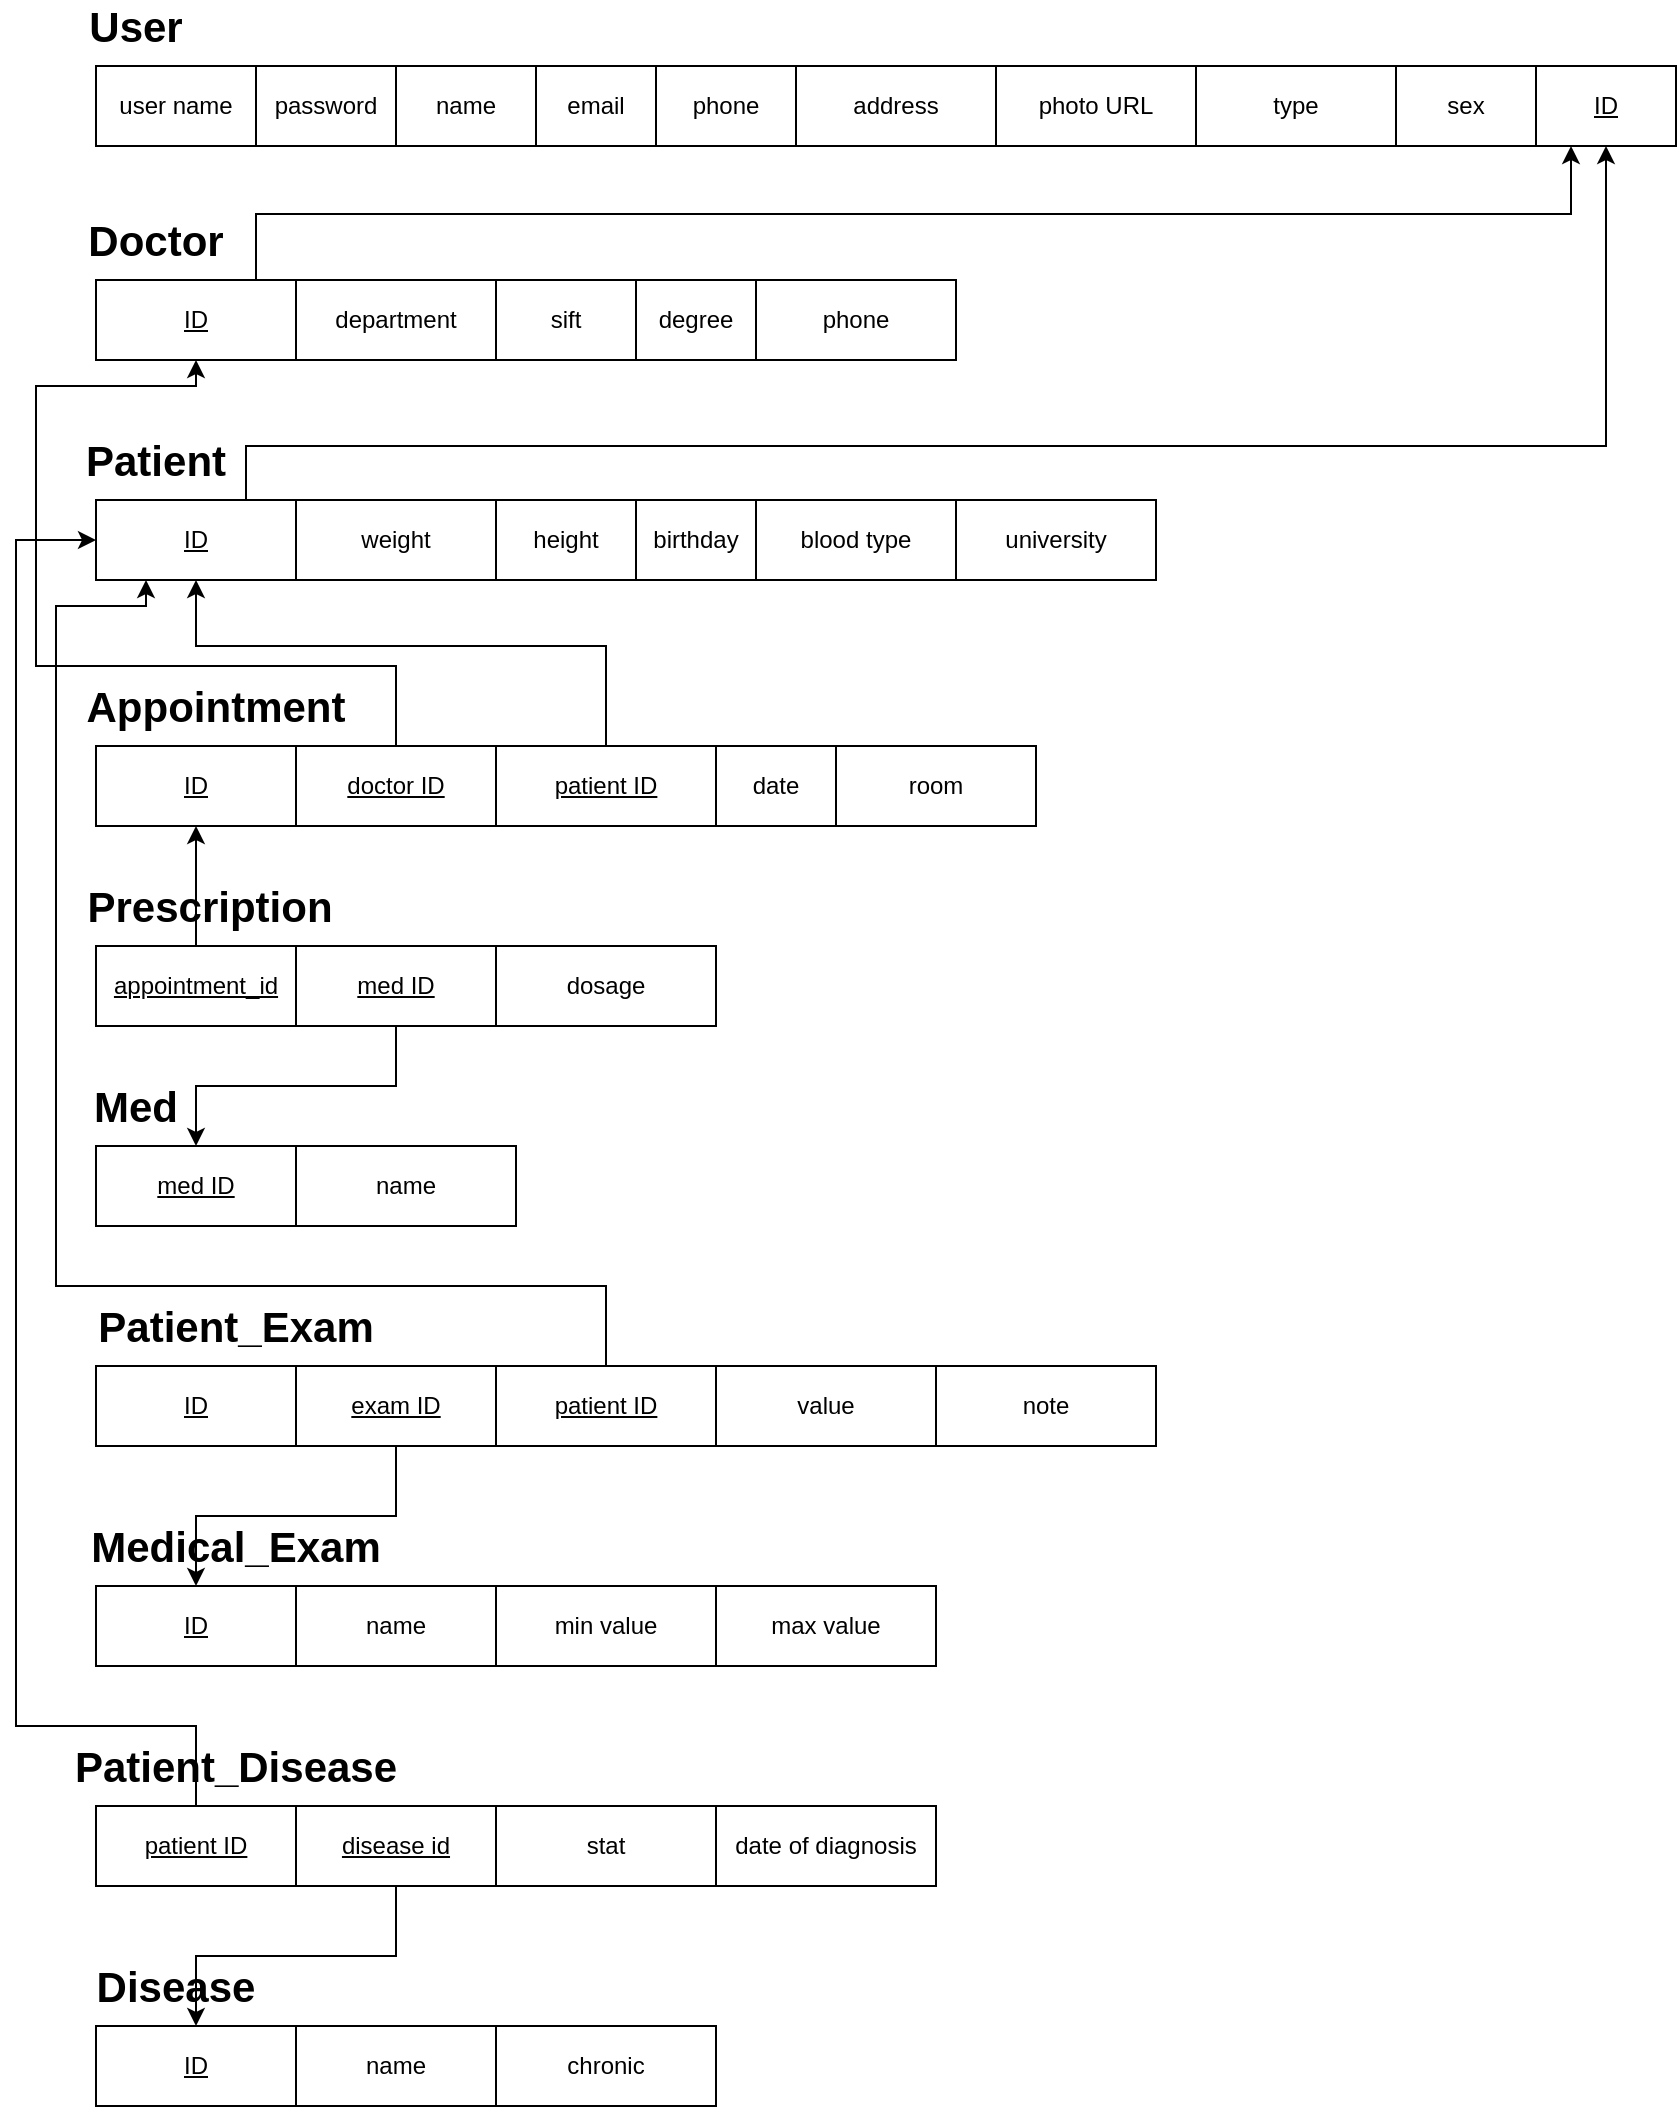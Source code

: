 <mxfile version="12.6.5" type="device"><diagram id="-kRyUf3ddAmx3tLAjkPr" name="Page-1"><mxGraphModel dx="1702" dy="534" grid="1" gridSize="10" guides="1" tooltips="1" connect="1" arrows="1" fold="1" page="1" pageScale="1" pageWidth="850" pageHeight="1100" math="0" shadow="0"><root><mxCell id="0"/><mxCell id="1" parent="0"/><mxCell id="xDuOd1kkshPUoi2rOFX1-1" value="user name" style="whiteSpace=wrap;html=1;align=center;" vertex="1" parent="1"><mxGeometry x="40" y="40" width="80" height="40" as="geometry"/></mxCell><mxCell id="xDuOd1kkshPUoi2rOFX1-2" value="password" style="whiteSpace=wrap;html=1;align=center;" vertex="1" parent="1"><mxGeometry x="120" y="40" width="70" height="40" as="geometry"/></mxCell><mxCell id="xDuOd1kkshPUoi2rOFX1-5" value="User" style="text;html=1;strokeColor=none;fillColor=none;align=center;verticalAlign=middle;whiteSpace=wrap;rounded=0;strokeWidth=1;fontSize=21;fontStyle=1" vertex="1" parent="1"><mxGeometry x="40" y="10" width="40" height="20" as="geometry"/></mxCell><mxCell id="xDuOd1kkshPUoi2rOFX1-6" value="name" style="whiteSpace=wrap;html=1;align=center;" vertex="1" parent="1"><mxGeometry x="190" y="40" width="70" height="40" as="geometry"/></mxCell><mxCell id="xDuOd1kkshPUoi2rOFX1-7" value="email" style="whiteSpace=wrap;html=1;align=center;" vertex="1" parent="1"><mxGeometry x="260" y="40" width="60" height="40" as="geometry"/></mxCell><mxCell id="xDuOd1kkshPUoi2rOFX1-8" value="phone" style="whiteSpace=wrap;html=1;align=center;" vertex="1" parent="1"><mxGeometry x="320" y="40" width="70" height="40" as="geometry"/></mxCell><mxCell id="xDuOd1kkshPUoi2rOFX1-9" value="address" style="whiteSpace=wrap;html=1;align=center;" vertex="1" parent="1"><mxGeometry x="390" y="40" width="100" height="40" as="geometry"/></mxCell><mxCell id="xDuOd1kkshPUoi2rOFX1-10" value="photo URL" style="whiteSpace=wrap;html=1;align=center;" vertex="1" parent="1"><mxGeometry x="490" y="40" width="100" height="40" as="geometry"/></mxCell><mxCell id="xDuOd1kkshPUoi2rOFX1-11" value="type" style="whiteSpace=wrap;html=1;align=center;" vertex="1" parent="1"><mxGeometry x="590" y="40" width="100" height="40" as="geometry"/></mxCell><mxCell id="xDuOd1kkshPUoi2rOFX1-12" value="sex" style="whiteSpace=wrap;html=1;align=center;" vertex="1" parent="1"><mxGeometry x="690" y="40" width="70" height="40" as="geometry"/></mxCell><mxCell id="xDuOd1kkshPUoi2rOFX1-26" style="edgeStyle=orthogonalEdgeStyle;rounded=0;orthogonalLoop=1;jettySize=auto;html=1;exitX=0.5;exitY=0;exitDx=0;exitDy=0;entryX=0.25;entryY=1;entryDx=0;entryDy=0;fontSize=21;" edge="1" parent="1" source="xDuOd1kkshPUoi2rOFX1-15" target="xDuOd1kkshPUoi2rOFX1-25"><mxGeometry relative="1" as="geometry"><Array as="points"><mxPoint x="120" y="147"/><mxPoint x="120" y="114"/><mxPoint x="778" y="114"/></Array></mxGeometry></mxCell><mxCell id="xDuOd1kkshPUoi2rOFX1-15" value="ID" style="whiteSpace=wrap;html=1;align=center;fontStyle=4" vertex="1" parent="1"><mxGeometry x="40" y="147" width="100" height="40" as="geometry"/></mxCell><mxCell id="xDuOd1kkshPUoi2rOFX1-16" value="department" style="whiteSpace=wrap;html=1;align=center;" vertex="1" parent="1"><mxGeometry x="140" y="147" width="100" height="40" as="geometry"/></mxCell><mxCell id="xDuOd1kkshPUoi2rOFX1-17" value="Doctor" style="text;html=1;strokeColor=none;fillColor=none;align=center;verticalAlign=middle;whiteSpace=wrap;rounded=0;strokeWidth=1;fontSize=21;fontStyle=1" vertex="1" parent="1"><mxGeometry x="50" y="117" width="40" height="20" as="geometry"/></mxCell><mxCell id="xDuOd1kkshPUoi2rOFX1-18" value="sift" style="whiteSpace=wrap;html=1;align=center;" vertex="1" parent="1"><mxGeometry x="240" y="147" width="70" height="40" as="geometry"/></mxCell><mxCell id="xDuOd1kkshPUoi2rOFX1-19" value="degree" style="whiteSpace=wrap;html=1;align=center;" vertex="1" parent="1"><mxGeometry x="310" y="147" width="60" height="40" as="geometry"/></mxCell><mxCell id="xDuOd1kkshPUoi2rOFX1-20" value="phone" style="whiteSpace=wrap;html=1;align=center;" vertex="1" parent="1"><mxGeometry x="370" y="147" width="100" height="40" as="geometry"/></mxCell><mxCell id="xDuOd1kkshPUoi2rOFX1-25" value="&lt;u&gt;ID&lt;/u&gt;" style="whiteSpace=wrap;html=1;align=center;" vertex="1" parent="1"><mxGeometry x="760" y="40" width="70" height="40" as="geometry"/></mxCell><mxCell id="xDuOd1kkshPUoi2rOFX1-33" style="edgeStyle=orthogonalEdgeStyle;rounded=0;orthogonalLoop=1;jettySize=auto;html=1;exitX=0.75;exitY=0;exitDx=0;exitDy=0;entryX=0.5;entryY=1;entryDx=0;entryDy=0;fontSize=21;" edge="1" parent="1" source="xDuOd1kkshPUoi2rOFX1-27" target="xDuOd1kkshPUoi2rOFX1-25"><mxGeometry relative="1" as="geometry"><Array as="points"><mxPoint x="115" y="230"/><mxPoint x="795" y="230"/></Array></mxGeometry></mxCell><mxCell id="xDuOd1kkshPUoi2rOFX1-27" value="ID" style="whiteSpace=wrap;html=1;align=center;fontStyle=4" vertex="1" parent="1"><mxGeometry x="40" y="257" width="100" height="40" as="geometry"/></mxCell><mxCell id="xDuOd1kkshPUoi2rOFX1-28" value="weight" style="whiteSpace=wrap;html=1;align=center;" vertex="1" parent="1"><mxGeometry x="140" y="257" width="100" height="40" as="geometry"/></mxCell><mxCell id="xDuOd1kkshPUoi2rOFX1-29" value="Patient" style="text;html=1;strokeColor=none;fillColor=none;align=center;verticalAlign=middle;whiteSpace=wrap;rounded=0;strokeWidth=1;fontSize=21;fontStyle=1" vertex="1" parent="1"><mxGeometry x="50" y="227" width="40" height="20" as="geometry"/></mxCell><mxCell id="xDuOd1kkshPUoi2rOFX1-30" value="height" style="whiteSpace=wrap;html=1;align=center;" vertex="1" parent="1"><mxGeometry x="240" y="257" width="70" height="40" as="geometry"/></mxCell><mxCell id="xDuOd1kkshPUoi2rOFX1-31" value="birthday" style="whiteSpace=wrap;html=1;align=center;" vertex="1" parent="1"><mxGeometry x="310" y="257" width="60" height="40" as="geometry"/></mxCell><mxCell id="xDuOd1kkshPUoi2rOFX1-32" value="blood type" style="whiteSpace=wrap;html=1;align=center;" vertex="1" parent="1"><mxGeometry x="370" y="257" width="100" height="40" as="geometry"/></mxCell><mxCell id="xDuOd1kkshPUoi2rOFX1-34" value="ID" style="whiteSpace=wrap;html=1;align=center;fontStyle=4" vertex="1" parent="1"><mxGeometry x="40" y="380" width="100" height="40" as="geometry"/></mxCell><mxCell id="xDuOd1kkshPUoi2rOFX1-43" style="edgeStyle=orthogonalEdgeStyle;rounded=0;orthogonalLoop=1;jettySize=auto;html=1;exitX=0.5;exitY=0;exitDx=0;exitDy=0;entryX=0.5;entryY=1;entryDx=0;entryDy=0;fontSize=21;" edge="1" parent="1" source="xDuOd1kkshPUoi2rOFX1-35" target="xDuOd1kkshPUoi2rOFX1-15"><mxGeometry relative="1" as="geometry"><Array as="points"><mxPoint x="190" y="340"/><mxPoint x="10" y="340"/><mxPoint x="10" y="200"/><mxPoint x="90" y="200"/></Array></mxGeometry></mxCell><mxCell id="xDuOd1kkshPUoi2rOFX1-35" value="doctor ID" style="whiteSpace=wrap;html=1;align=center;fontStyle=4" vertex="1" parent="1"><mxGeometry x="140" y="380" width="100" height="40" as="geometry"/></mxCell><mxCell id="xDuOd1kkshPUoi2rOFX1-36" value="Appointment" style="text;html=1;strokeColor=none;fillColor=none;align=center;verticalAlign=middle;whiteSpace=wrap;rounded=0;strokeWidth=1;fontSize=21;fontStyle=1" vertex="1" parent="1"><mxGeometry x="80" y="350" width="40" height="20" as="geometry"/></mxCell><mxCell id="xDuOd1kkshPUoi2rOFX1-44" style="edgeStyle=orthogonalEdgeStyle;rounded=0;orthogonalLoop=1;jettySize=auto;html=1;exitX=0.5;exitY=0;exitDx=0;exitDy=0;entryX=0.5;entryY=1;entryDx=0;entryDy=0;fontSize=21;" edge="1" parent="1" source="xDuOd1kkshPUoi2rOFX1-37" target="xDuOd1kkshPUoi2rOFX1-27"><mxGeometry relative="1" as="geometry"><Array as="points"><mxPoint x="295" y="330"/><mxPoint x="90" y="330"/></Array></mxGeometry></mxCell><mxCell id="xDuOd1kkshPUoi2rOFX1-37" value="patient ID" style="whiteSpace=wrap;html=1;align=center;fontStyle=4" vertex="1" parent="1"><mxGeometry x="240" y="380" width="110" height="40" as="geometry"/></mxCell><mxCell id="xDuOd1kkshPUoi2rOFX1-38" value="date" style="whiteSpace=wrap;html=1;align=center;" vertex="1" parent="1"><mxGeometry x="350" y="380" width="60" height="40" as="geometry"/></mxCell><mxCell id="xDuOd1kkshPUoi2rOFX1-39" value="room" style="whiteSpace=wrap;html=1;align=center;" vertex="1" parent="1"><mxGeometry x="410" y="380" width="100" height="40" as="geometry"/></mxCell><mxCell id="xDuOd1kkshPUoi2rOFX1-40" value="university" style="whiteSpace=wrap;html=1;align=center;" vertex="1" parent="1"><mxGeometry x="470" y="257" width="100" height="40" as="geometry"/></mxCell><mxCell id="xDuOd1kkshPUoi2rOFX1-51" style="edgeStyle=orthogonalEdgeStyle;rounded=0;orthogonalLoop=1;jettySize=auto;html=1;exitX=0.5;exitY=0;exitDx=0;exitDy=0;entryX=0.5;entryY=1;entryDx=0;entryDy=0;fontSize=21;" edge="1" parent="1" source="xDuOd1kkshPUoi2rOFX1-45" target="xDuOd1kkshPUoi2rOFX1-34"><mxGeometry relative="1" as="geometry"/></mxCell><mxCell id="xDuOd1kkshPUoi2rOFX1-45" value="appointment_id" style="whiteSpace=wrap;html=1;align=center;fontStyle=4" vertex="1" parent="1"><mxGeometry x="40" y="480" width="100" height="40" as="geometry"/></mxCell><mxCell id="xDuOd1kkshPUoi2rOFX1-56" style="edgeStyle=orthogonalEdgeStyle;rounded=0;orthogonalLoop=1;jettySize=auto;html=1;exitX=0.5;exitY=1;exitDx=0;exitDy=0;entryX=0.5;entryY=0;entryDx=0;entryDy=0;fontSize=21;" edge="1" parent="1" source="xDuOd1kkshPUoi2rOFX1-46" target="xDuOd1kkshPUoi2rOFX1-53"><mxGeometry relative="1" as="geometry"/></mxCell><mxCell id="xDuOd1kkshPUoi2rOFX1-46" value="med ID" style="whiteSpace=wrap;html=1;align=center;fontStyle=4" vertex="1" parent="1"><mxGeometry x="140" y="480" width="100" height="40" as="geometry"/></mxCell><mxCell id="xDuOd1kkshPUoi2rOFX1-47" value="Prescription" style="text;html=1;strokeColor=none;fillColor=none;align=center;verticalAlign=middle;whiteSpace=wrap;rounded=0;strokeWidth=1;fontSize=21;fontStyle=1" vertex="1" parent="1"><mxGeometry x="77" y="450" width="40" height="20" as="geometry"/></mxCell><mxCell id="xDuOd1kkshPUoi2rOFX1-48" value="dosage" style="whiteSpace=wrap;html=1;align=center;fontStyle=0" vertex="1" parent="1"><mxGeometry x="240" y="480" width="110" height="40" as="geometry"/></mxCell><mxCell id="xDuOd1kkshPUoi2rOFX1-53" value="med ID" style="whiteSpace=wrap;html=1;align=center;fontStyle=4" vertex="1" parent="1"><mxGeometry x="40" y="580" width="100" height="40" as="geometry"/></mxCell><mxCell id="xDuOd1kkshPUoi2rOFX1-54" value="Med" style="text;html=1;strokeColor=none;fillColor=none;align=center;verticalAlign=middle;whiteSpace=wrap;rounded=0;strokeWidth=1;fontSize=21;fontStyle=1" vertex="1" parent="1"><mxGeometry x="40" y="550" width="40" height="20" as="geometry"/></mxCell><mxCell id="xDuOd1kkshPUoi2rOFX1-55" value="name" style="whiteSpace=wrap;html=1;align=center;fontStyle=0" vertex="1" parent="1"><mxGeometry x="140" y="580" width="110" height="40" as="geometry"/></mxCell><mxCell id="xDuOd1kkshPUoi2rOFX1-57" value="ID" style="whiteSpace=wrap;html=1;align=center;fontStyle=4" vertex="1" parent="1"><mxGeometry x="40" y="690" width="100" height="40" as="geometry"/></mxCell><mxCell id="xDuOd1kkshPUoi2rOFX1-72" style="edgeStyle=orthogonalEdgeStyle;rounded=0;orthogonalLoop=1;jettySize=auto;html=1;exitX=0.5;exitY=1;exitDx=0;exitDy=0;entryX=0.5;entryY=0;entryDx=0;entryDy=0;fontSize=21;" edge="1" parent="1" source="xDuOd1kkshPUoi2rOFX1-58" target="xDuOd1kkshPUoi2rOFX1-64"><mxGeometry relative="1" as="geometry"/></mxCell><mxCell id="xDuOd1kkshPUoi2rOFX1-58" value="exam ID" style="whiteSpace=wrap;html=1;align=center;fontStyle=4" vertex="1" parent="1"><mxGeometry x="140" y="690" width="100" height="40" as="geometry"/></mxCell><mxCell id="xDuOd1kkshPUoi2rOFX1-59" value="Patient_Exam" style="text;html=1;strokeColor=none;fillColor=none;align=center;verticalAlign=middle;whiteSpace=wrap;rounded=0;strokeWidth=1;fontSize=21;fontStyle=1" vertex="1" parent="1"><mxGeometry x="90" y="660" width="40" height="20" as="geometry"/></mxCell><mxCell id="xDuOd1kkshPUoi2rOFX1-63" style="edgeStyle=orthogonalEdgeStyle;rounded=0;orthogonalLoop=1;jettySize=auto;html=1;exitX=0.5;exitY=0;exitDx=0;exitDy=0;entryX=0.25;entryY=1;entryDx=0;entryDy=0;fontSize=21;" edge="1" parent="1" source="xDuOd1kkshPUoi2rOFX1-60" target="xDuOd1kkshPUoi2rOFX1-27"><mxGeometry relative="1" as="geometry"><Array as="points"><mxPoint x="295" y="650"/><mxPoint x="20" y="650"/><mxPoint x="20" y="310"/><mxPoint x="65" y="310"/></Array></mxGeometry></mxCell><mxCell id="xDuOd1kkshPUoi2rOFX1-60" value="patient ID" style="whiteSpace=wrap;html=1;align=center;fontStyle=4" vertex="1" parent="1"><mxGeometry x="240" y="690" width="110" height="40" as="geometry"/></mxCell><mxCell id="xDuOd1kkshPUoi2rOFX1-61" value="value" style="whiteSpace=wrap;html=1;align=center;fontStyle=0" vertex="1" parent="1"><mxGeometry x="350" y="690" width="110" height="40" as="geometry"/></mxCell><mxCell id="xDuOd1kkshPUoi2rOFX1-62" value="note" style="whiteSpace=wrap;html=1;align=center;fontStyle=0" vertex="1" parent="1"><mxGeometry x="460" y="690" width="110" height="40" as="geometry"/></mxCell><mxCell id="xDuOd1kkshPUoi2rOFX1-64" value="ID" style="whiteSpace=wrap;html=1;align=center;fontStyle=4" vertex="1" parent="1"><mxGeometry x="40" y="800" width="100" height="40" as="geometry"/></mxCell><mxCell id="xDuOd1kkshPUoi2rOFX1-65" value="name" style="whiteSpace=wrap;html=1;align=center;fontStyle=0" vertex="1" parent="1"><mxGeometry x="140" y="800" width="100" height="40" as="geometry"/></mxCell><mxCell id="xDuOd1kkshPUoi2rOFX1-66" value="Medical_Exam" style="text;html=1;strokeColor=none;fillColor=none;align=center;verticalAlign=middle;whiteSpace=wrap;rounded=0;strokeWidth=1;fontSize=21;fontStyle=1" vertex="1" parent="1"><mxGeometry x="90" y="770" width="40" height="20" as="geometry"/></mxCell><mxCell id="xDuOd1kkshPUoi2rOFX1-67" value="min value" style="whiteSpace=wrap;html=1;align=center;fontStyle=0" vertex="1" parent="1"><mxGeometry x="240" y="800" width="110" height="40" as="geometry"/></mxCell><mxCell id="xDuOd1kkshPUoi2rOFX1-68" value="max value" style="whiteSpace=wrap;html=1;align=center;fontStyle=0" vertex="1" parent="1"><mxGeometry x="350" y="800" width="110" height="40" as="geometry"/></mxCell><mxCell id="xDuOd1kkshPUoi2rOFX1-78" style="edgeStyle=orthogonalEdgeStyle;rounded=0;orthogonalLoop=1;jettySize=auto;html=1;exitX=0.5;exitY=0;exitDx=0;exitDy=0;entryX=0;entryY=0.5;entryDx=0;entryDy=0;fontSize=21;" edge="1" parent="1" source="xDuOd1kkshPUoi2rOFX1-73" target="xDuOd1kkshPUoi2rOFX1-27"><mxGeometry relative="1" as="geometry"><Array as="points"><mxPoint x="90" y="870"/><mxPoint y="870"/><mxPoint y="277"/></Array></mxGeometry></mxCell><mxCell id="xDuOd1kkshPUoi2rOFX1-73" value="patient ID" style="whiteSpace=wrap;html=1;align=center;fontStyle=4" vertex="1" parent="1"><mxGeometry x="40" y="910" width="100" height="40" as="geometry"/></mxCell><mxCell id="xDuOd1kkshPUoi2rOFX1-84" style="edgeStyle=orthogonalEdgeStyle;rounded=0;orthogonalLoop=1;jettySize=auto;html=1;exitX=0.5;exitY=1;exitDx=0;exitDy=0;entryX=0.5;entryY=0;entryDx=0;entryDy=0;fontSize=21;" edge="1" parent="1" source="xDuOd1kkshPUoi2rOFX1-74" target="xDuOd1kkshPUoi2rOFX1-79"><mxGeometry relative="1" as="geometry"/></mxCell><mxCell id="xDuOd1kkshPUoi2rOFX1-74" value="disease id" style="whiteSpace=wrap;html=1;align=center;fontStyle=4" vertex="1" parent="1"><mxGeometry x="140" y="910" width="100" height="40" as="geometry"/></mxCell><mxCell id="xDuOd1kkshPUoi2rOFX1-75" value="Patient_Disease" style="text;html=1;strokeColor=none;fillColor=none;align=center;verticalAlign=middle;whiteSpace=wrap;rounded=0;strokeWidth=1;fontSize=21;fontStyle=1" vertex="1" parent="1"><mxGeometry x="90" y="880" width="40" height="20" as="geometry"/></mxCell><mxCell id="xDuOd1kkshPUoi2rOFX1-76" value="stat" style="whiteSpace=wrap;html=1;align=center;fontStyle=0" vertex="1" parent="1"><mxGeometry x="240" y="910" width="110" height="40" as="geometry"/></mxCell><mxCell id="xDuOd1kkshPUoi2rOFX1-77" value="date of diagnosis" style="whiteSpace=wrap;html=1;align=center;fontStyle=0" vertex="1" parent="1"><mxGeometry x="350" y="910" width="110" height="40" as="geometry"/></mxCell><mxCell id="xDuOd1kkshPUoi2rOFX1-79" value="ID" style="whiteSpace=wrap;html=1;align=center;fontStyle=4" vertex="1" parent="1"><mxGeometry x="40" y="1020" width="100" height="40" as="geometry"/></mxCell><mxCell id="xDuOd1kkshPUoi2rOFX1-80" value="name" style="whiteSpace=wrap;html=1;align=center;fontStyle=0" vertex="1" parent="1"><mxGeometry x="140" y="1020" width="100" height="40" as="geometry"/></mxCell><mxCell id="xDuOd1kkshPUoi2rOFX1-81" value="Disease" style="text;html=1;strokeColor=none;fillColor=none;align=center;verticalAlign=middle;whiteSpace=wrap;rounded=0;strokeWidth=1;fontSize=21;fontStyle=1" vertex="1" parent="1"><mxGeometry x="60" y="990" width="40" height="20" as="geometry"/></mxCell><mxCell id="xDuOd1kkshPUoi2rOFX1-82" value="chronic" style="whiteSpace=wrap;html=1;align=center;fontStyle=0" vertex="1" parent="1"><mxGeometry x="240" y="1020" width="110" height="40" as="geometry"/></mxCell></root></mxGraphModel></diagram></mxfile>